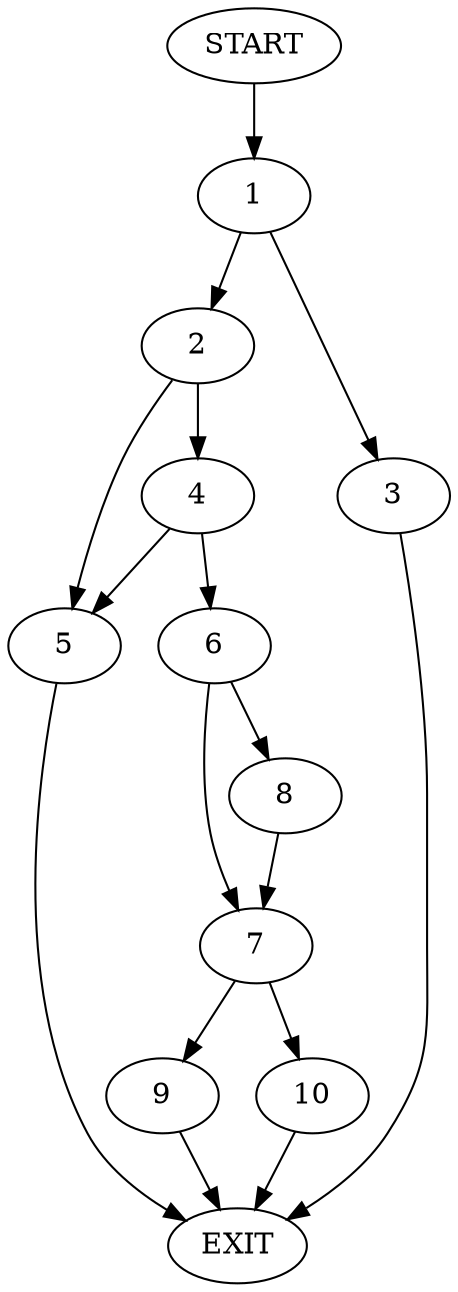 digraph {
0 [label="START"]
11 [label="EXIT"]
0 -> 1
1 -> 2
1 -> 3
2 -> 4
2 -> 5
3 -> 11
4 -> 6
4 -> 5
5 -> 11
6 -> 7
6 -> 8
8 -> 7
7 -> 9
7 -> 10
10 -> 11
9 -> 11
}
